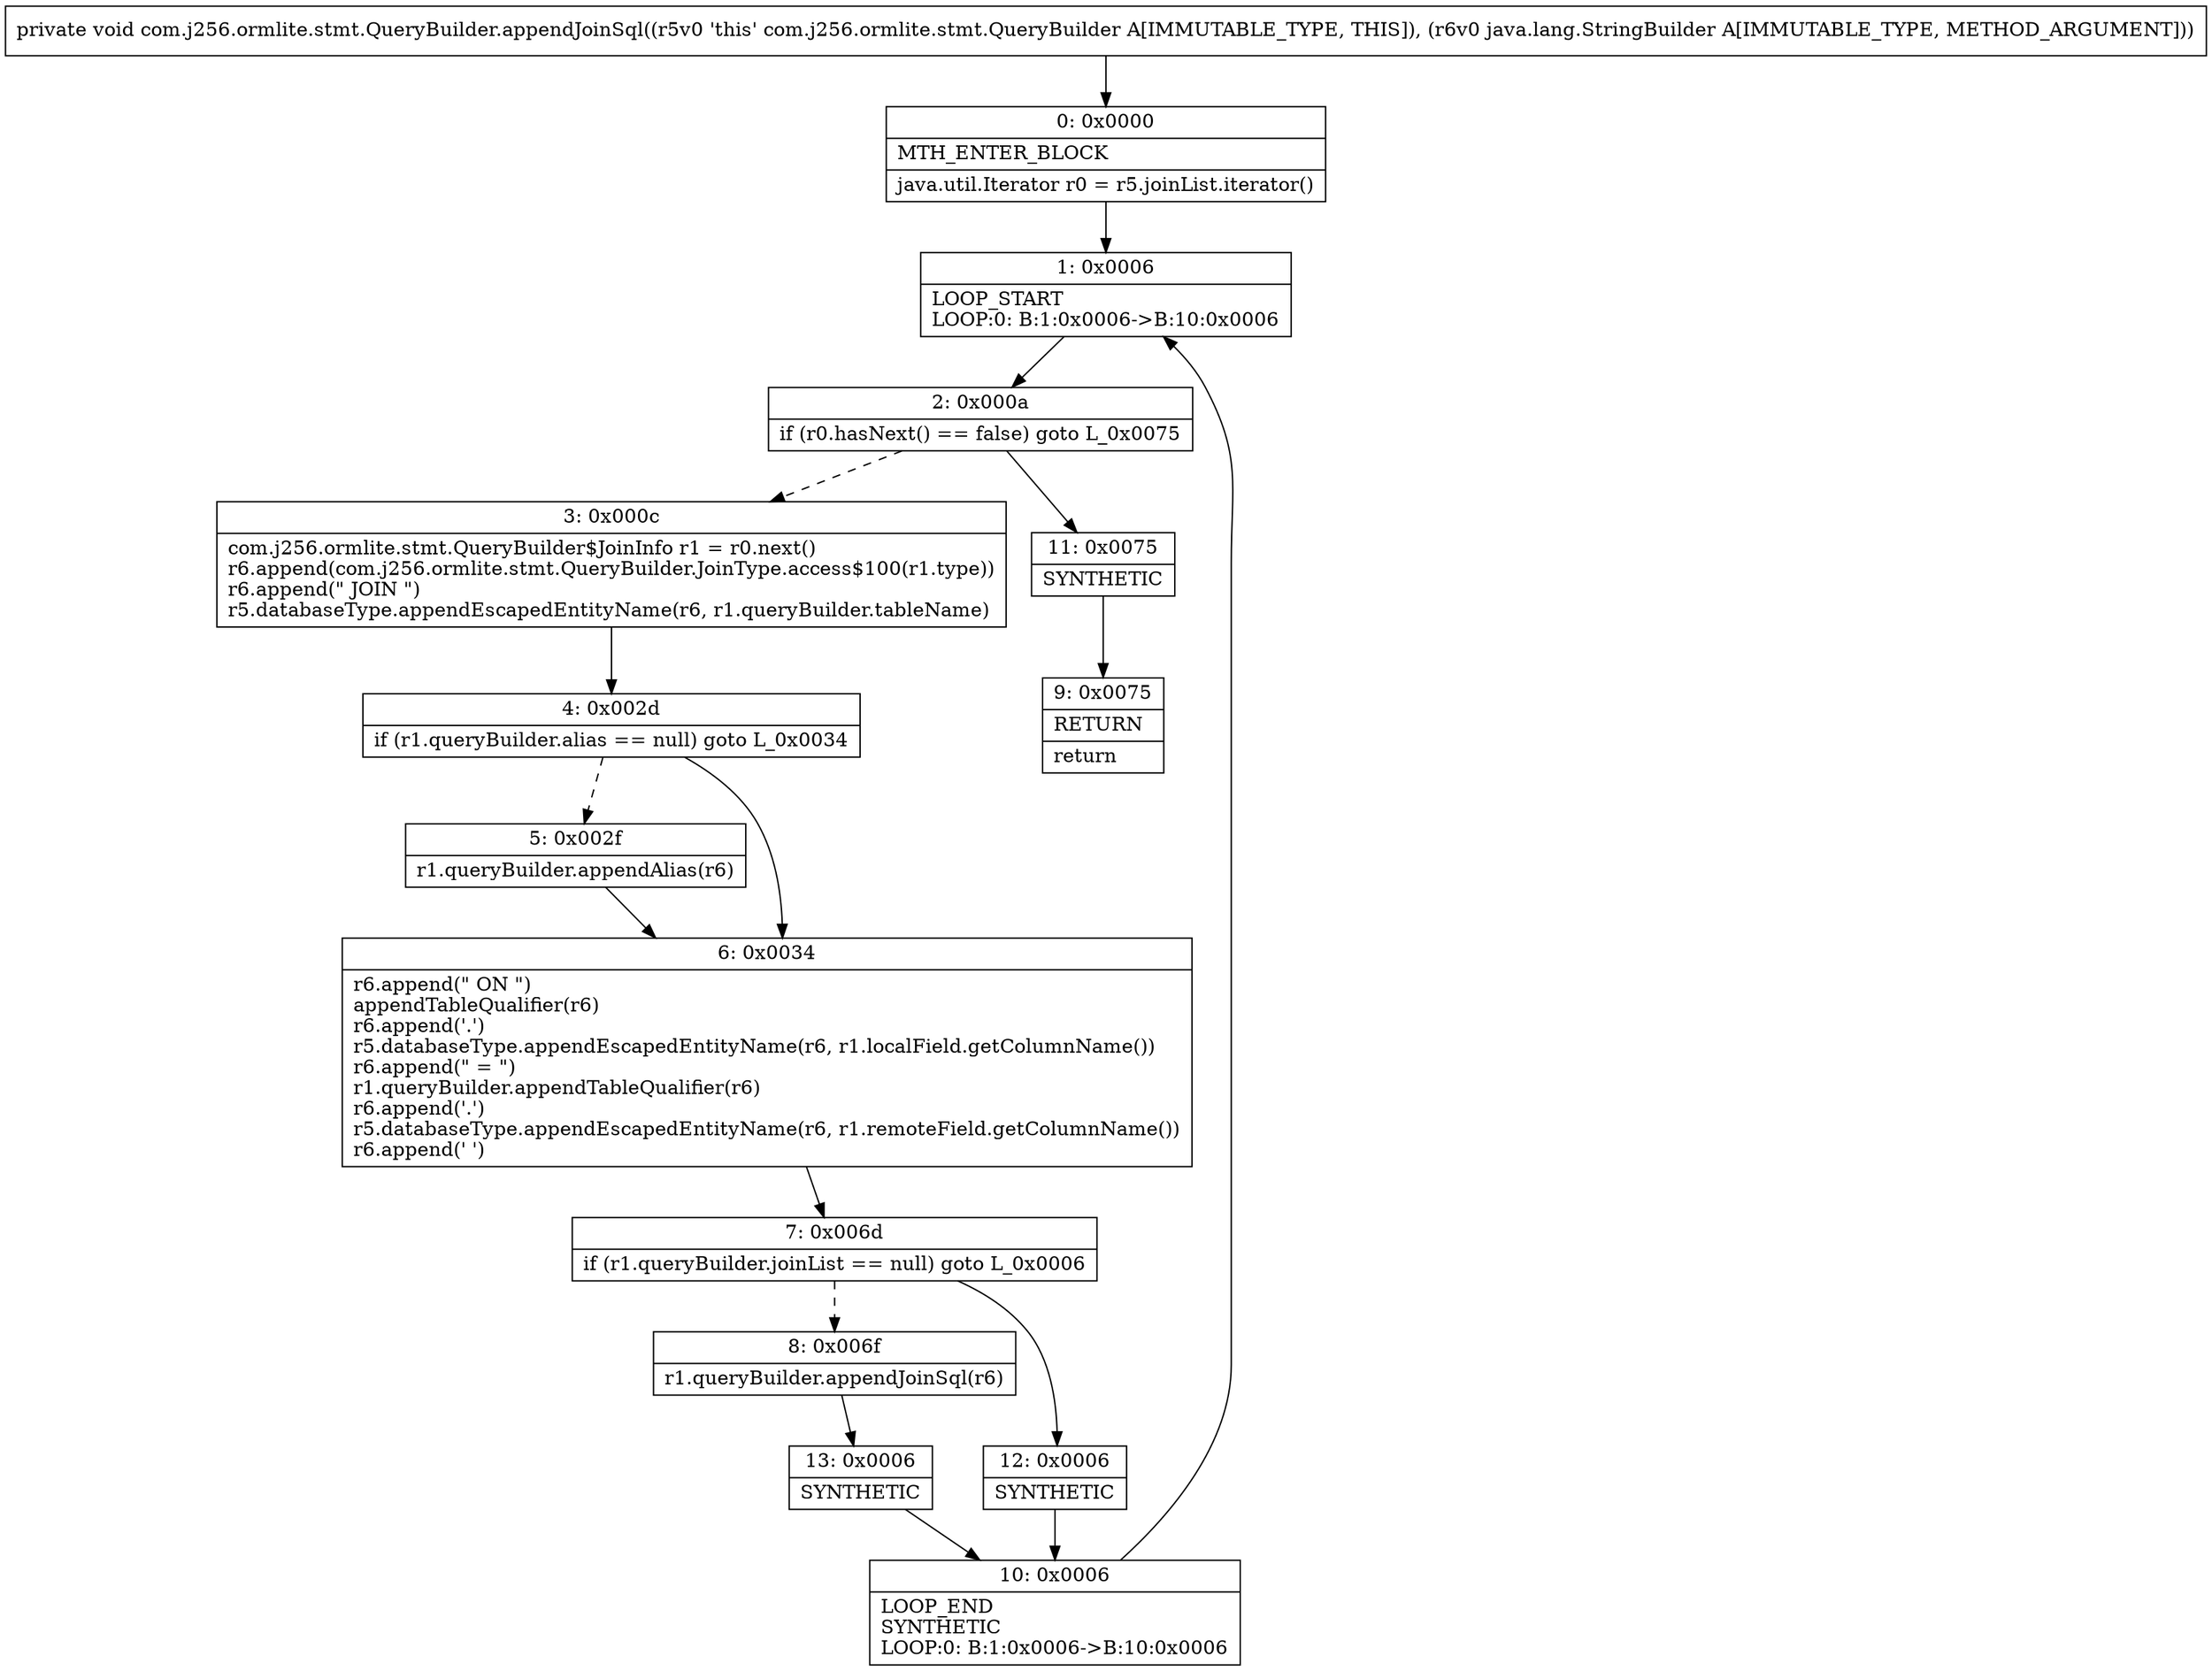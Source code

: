 digraph "CFG forcom.j256.ormlite.stmt.QueryBuilder.appendJoinSql(Ljava\/lang\/StringBuilder;)V" {
Node_0 [shape=record,label="{0\:\ 0x0000|MTH_ENTER_BLOCK\l|java.util.Iterator r0 = r5.joinList.iterator()\l}"];
Node_1 [shape=record,label="{1\:\ 0x0006|LOOP_START\lLOOP:0: B:1:0x0006\-\>B:10:0x0006\l}"];
Node_2 [shape=record,label="{2\:\ 0x000a|if (r0.hasNext() == false) goto L_0x0075\l}"];
Node_3 [shape=record,label="{3\:\ 0x000c|com.j256.ormlite.stmt.QueryBuilder$JoinInfo r1 = r0.next()\lr6.append(com.j256.ormlite.stmt.QueryBuilder.JoinType.access$100(r1.type))\lr6.append(\" JOIN \")\lr5.databaseType.appendEscapedEntityName(r6, r1.queryBuilder.tableName)\l}"];
Node_4 [shape=record,label="{4\:\ 0x002d|if (r1.queryBuilder.alias == null) goto L_0x0034\l}"];
Node_5 [shape=record,label="{5\:\ 0x002f|r1.queryBuilder.appendAlias(r6)\l}"];
Node_6 [shape=record,label="{6\:\ 0x0034|r6.append(\" ON \")\lappendTableQualifier(r6)\lr6.append('.')\lr5.databaseType.appendEscapedEntityName(r6, r1.localField.getColumnName())\lr6.append(\" = \")\lr1.queryBuilder.appendTableQualifier(r6)\lr6.append('.')\lr5.databaseType.appendEscapedEntityName(r6, r1.remoteField.getColumnName())\lr6.append(' ')\l}"];
Node_7 [shape=record,label="{7\:\ 0x006d|if (r1.queryBuilder.joinList == null) goto L_0x0006\l}"];
Node_8 [shape=record,label="{8\:\ 0x006f|r1.queryBuilder.appendJoinSql(r6)\l}"];
Node_9 [shape=record,label="{9\:\ 0x0075|RETURN\l|return\l}"];
Node_10 [shape=record,label="{10\:\ 0x0006|LOOP_END\lSYNTHETIC\lLOOP:0: B:1:0x0006\-\>B:10:0x0006\l}"];
Node_11 [shape=record,label="{11\:\ 0x0075|SYNTHETIC\l}"];
Node_12 [shape=record,label="{12\:\ 0x0006|SYNTHETIC\l}"];
Node_13 [shape=record,label="{13\:\ 0x0006|SYNTHETIC\l}"];
MethodNode[shape=record,label="{private void com.j256.ormlite.stmt.QueryBuilder.appendJoinSql((r5v0 'this' com.j256.ormlite.stmt.QueryBuilder A[IMMUTABLE_TYPE, THIS]), (r6v0 java.lang.StringBuilder A[IMMUTABLE_TYPE, METHOD_ARGUMENT])) }"];
MethodNode -> Node_0;
Node_0 -> Node_1;
Node_1 -> Node_2;
Node_2 -> Node_3[style=dashed];
Node_2 -> Node_11;
Node_3 -> Node_4;
Node_4 -> Node_5[style=dashed];
Node_4 -> Node_6;
Node_5 -> Node_6;
Node_6 -> Node_7;
Node_7 -> Node_8[style=dashed];
Node_7 -> Node_12;
Node_8 -> Node_13;
Node_10 -> Node_1;
Node_11 -> Node_9;
Node_12 -> Node_10;
Node_13 -> Node_10;
}

